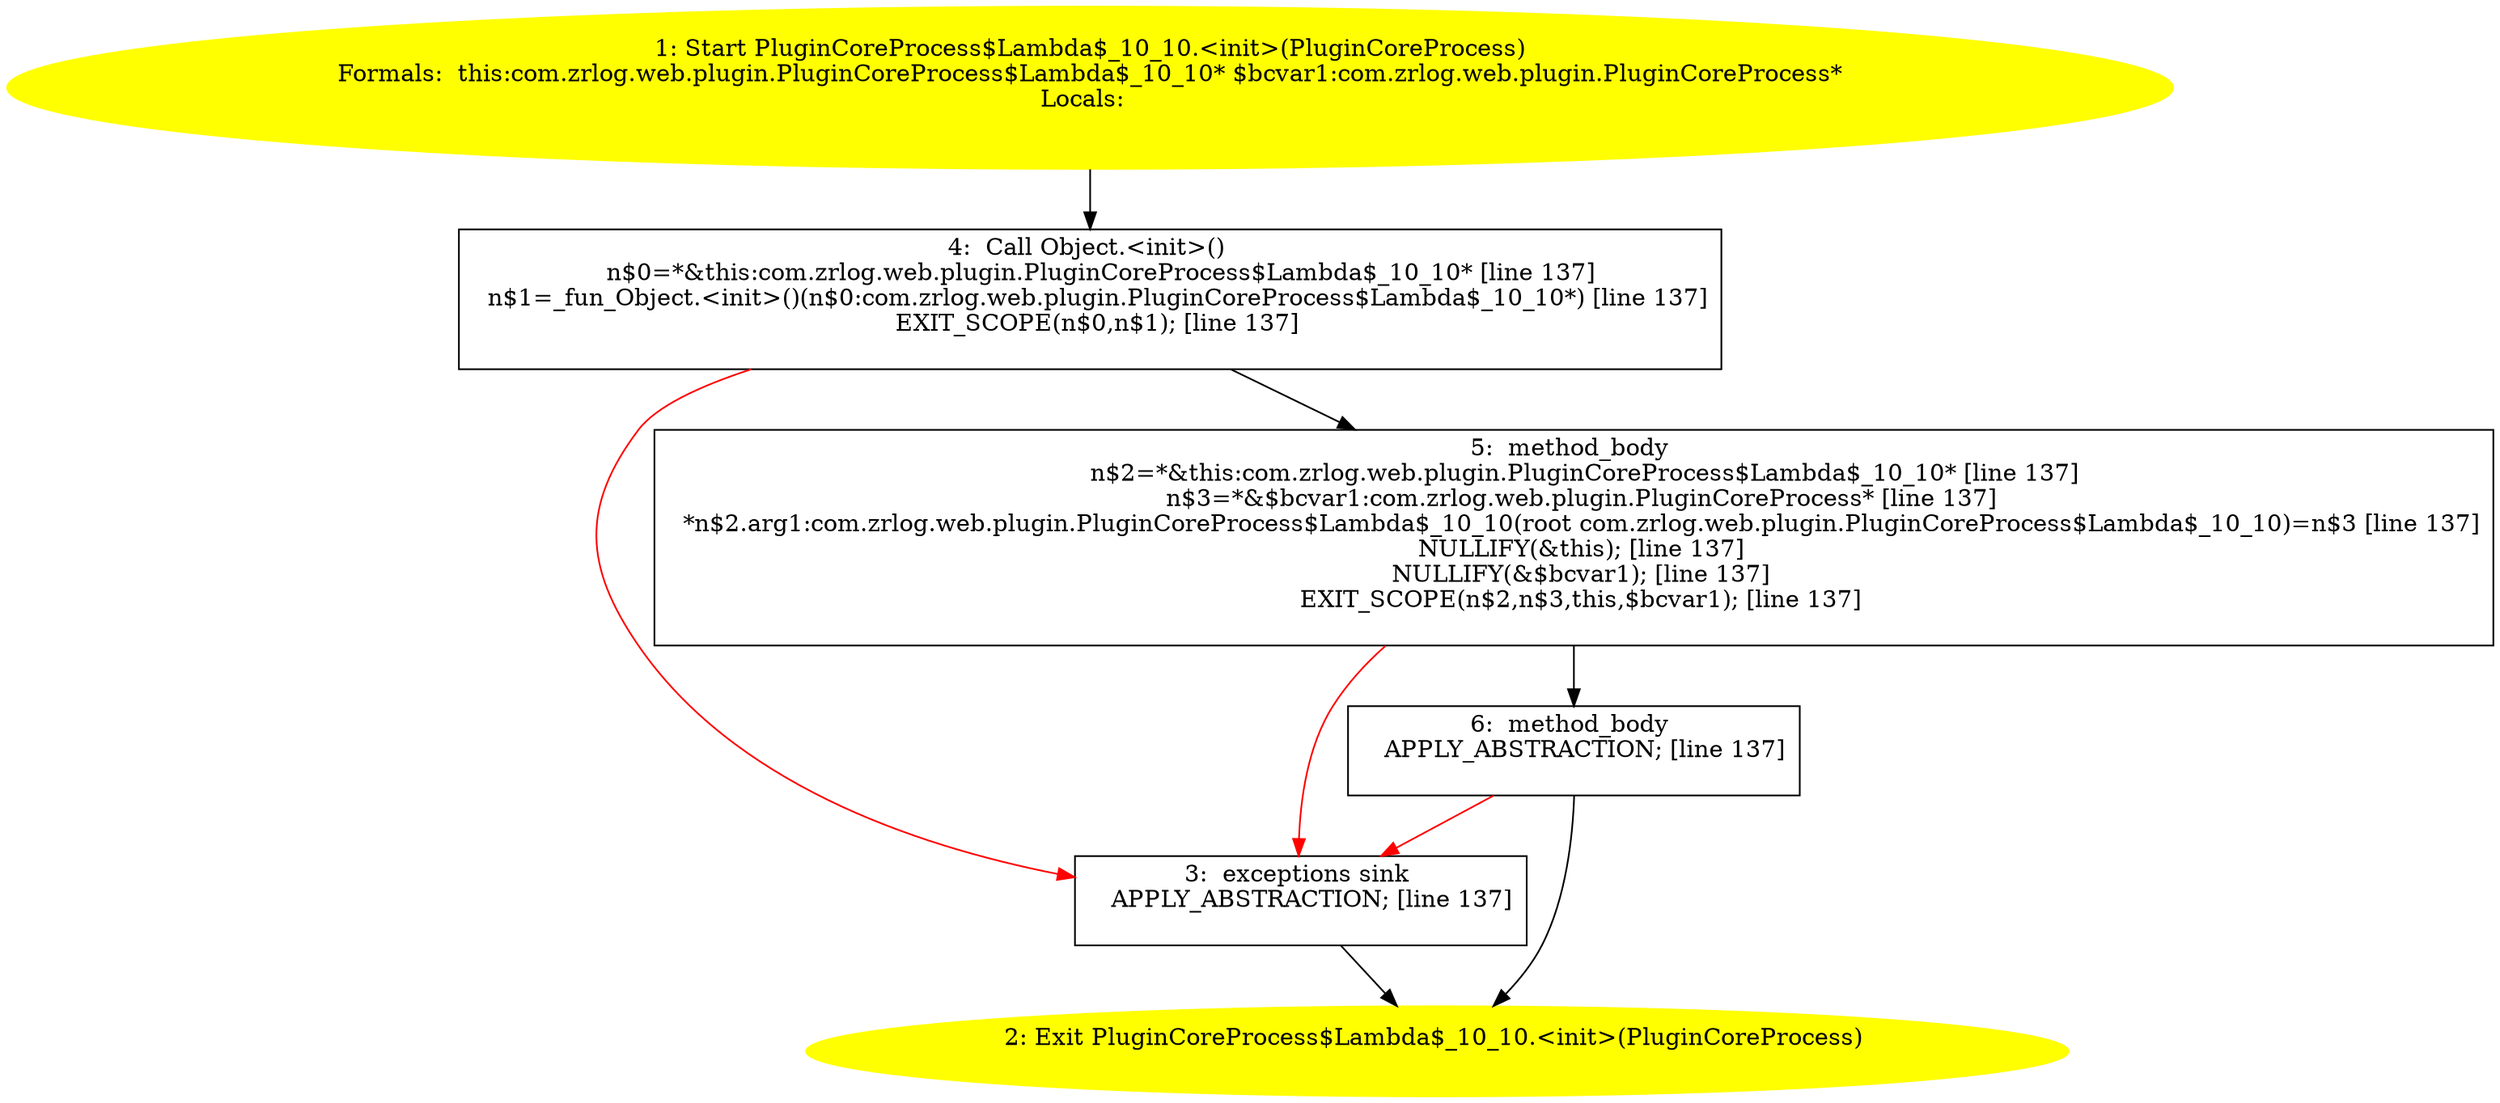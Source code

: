 /* @generated */
digraph cfg {
"com.zrlog.web.plugin.PluginCoreProcess$Lambda$_10_10.<init>(com.zrlog.web.plugin.PluginCoreProcess).ee09430d3de4b07e9bbb8d875aa613f2_1" [label="1: Start PluginCoreProcess$Lambda$_10_10.<init>(PluginCoreProcess)\nFormals:  this:com.zrlog.web.plugin.PluginCoreProcess$Lambda$_10_10* $bcvar1:com.zrlog.web.plugin.PluginCoreProcess*\nLocals:  \n  " color=yellow style=filled]
	

	 "com.zrlog.web.plugin.PluginCoreProcess$Lambda$_10_10.<init>(com.zrlog.web.plugin.PluginCoreProcess).ee09430d3de4b07e9bbb8d875aa613f2_1" -> "com.zrlog.web.plugin.PluginCoreProcess$Lambda$_10_10.<init>(com.zrlog.web.plugin.PluginCoreProcess).ee09430d3de4b07e9bbb8d875aa613f2_4" ;
"com.zrlog.web.plugin.PluginCoreProcess$Lambda$_10_10.<init>(com.zrlog.web.plugin.PluginCoreProcess).ee09430d3de4b07e9bbb8d875aa613f2_2" [label="2: Exit PluginCoreProcess$Lambda$_10_10.<init>(PluginCoreProcess) \n  " color=yellow style=filled]
	

"com.zrlog.web.plugin.PluginCoreProcess$Lambda$_10_10.<init>(com.zrlog.web.plugin.PluginCoreProcess).ee09430d3de4b07e9bbb8d875aa613f2_3" [label="3:  exceptions sink \n   APPLY_ABSTRACTION; [line 137]\n " shape="box"]
	

	 "com.zrlog.web.plugin.PluginCoreProcess$Lambda$_10_10.<init>(com.zrlog.web.plugin.PluginCoreProcess).ee09430d3de4b07e9bbb8d875aa613f2_3" -> "com.zrlog.web.plugin.PluginCoreProcess$Lambda$_10_10.<init>(com.zrlog.web.plugin.PluginCoreProcess).ee09430d3de4b07e9bbb8d875aa613f2_2" ;
"com.zrlog.web.plugin.PluginCoreProcess$Lambda$_10_10.<init>(com.zrlog.web.plugin.PluginCoreProcess).ee09430d3de4b07e9bbb8d875aa613f2_4" [label="4:  Call Object.<init>() \n   n$0=*&this:com.zrlog.web.plugin.PluginCoreProcess$Lambda$_10_10* [line 137]\n  n$1=_fun_Object.<init>()(n$0:com.zrlog.web.plugin.PluginCoreProcess$Lambda$_10_10*) [line 137]\n  EXIT_SCOPE(n$0,n$1); [line 137]\n " shape="box"]
	

	 "com.zrlog.web.plugin.PluginCoreProcess$Lambda$_10_10.<init>(com.zrlog.web.plugin.PluginCoreProcess).ee09430d3de4b07e9bbb8d875aa613f2_4" -> "com.zrlog.web.plugin.PluginCoreProcess$Lambda$_10_10.<init>(com.zrlog.web.plugin.PluginCoreProcess).ee09430d3de4b07e9bbb8d875aa613f2_5" ;
	 "com.zrlog.web.plugin.PluginCoreProcess$Lambda$_10_10.<init>(com.zrlog.web.plugin.PluginCoreProcess).ee09430d3de4b07e9bbb8d875aa613f2_4" -> "com.zrlog.web.plugin.PluginCoreProcess$Lambda$_10_10.<init>(com.zrlog.web.plugin.PluginCoreProcess).ee09430d3de4b07e9bbb8d875aa613f2_3" [color="red" ];
"com.zrlog.web.plugin.PluginCoreProcess$Lambda$_10_10.<init>(com.zrlog.web.plugin.PluginCoreProcess).ee09430d3de4b07e9bbb8d875aa613f2_5" [label="5:  method_body \n   n$2=*&this:com.zrlog.web.plugin.PluginCoreProcess$Lambda$_10_10* [line 137]\n  n$3=*&$bcvar1:com.zrlog.web.plugin.PluginCoreProcess* [line 137]\n  *n$2.arg1:com.zrlog.web.plugin.PluginCoreProcess$Lambda$_10_10(root com.zrlog.web.plugin.PluginCoreProcess$Lambda$_10_10)=n$3 [line 137]\n  NULLIFY(&this); [line 137]\n  NULLIFY(&$bcvar1); [line 137]\n  EXIT_SCOPE(n$2,n$3,this,$bcvar1); [line 137]\n " shape="box"]
	

	 "com.zrlog.web.plugin.PluginCoreProcess$Lambda$_10_10.<init>(com.zrlog.web.plugin.PluginCoreProcess).ee09430d3de4b07e9bbb8d875aa613f2_5" -> "com.zrlog.web.plugin.PluginCoreProcess$Lambda$_10_10.<init>(com.zrlog.web.plugin.PluginCoreProcess).ee09430d3de4b07e9bbb8d875aa613f2_6" ;
	 "com.zrlog.web.plugin.PluginCoreProcess$Lambda$_10_10.<init>(com.zrlog.web.plugin.PluginCoreProcess).ee09430d3de4b07e9bbb8d875aa613f2_5" -> "com.zrlog.web.plugin.PluginCoreProcess$Lambda$_10_10.<init>(com.zrlog.web.plugin.PluginCoreProcess).ee09430d3de4b07e9bbb8d875aa613f2_3" [color="red" ];
"com.zrlog.web.plugin.PluginCoreProcess$Lambda$_10_10.<init>(com.zrlog.web.plugin.PluginCoreProcess).ee09430d3de4b07e9bbb8d875aa613f2_6" [label="6:  method_body \n   APPLY_ABSTRACTION; [line 137]\n " shape="box"]
	

	 "com.zrlog.web.plugin.PluginCoreProcess$Lambda$_10_10.<init>(com.zrlog.web.plugin.PluginCoreProcess).ee09430d3de4b07e9bbb8d875aa613f2_6" -> "com.zrlog.web.plugin.PluginCoreProcess$Lambda$_10_10.<init>(com.zrlog.web.plugin.PluginCoreProcess).ee09430d3de4b07e9bbb8d875aa613f2_2" ;
	 "com.zrlog.web.plugin.PluginCoreProcess$Lambda$_10_10.<init>(com.zrlog.web.plugin.PluginCoreProcess).ee09430d3de4b07e9bbb8d875aa613f2_6" -> "com.zrlog.web.plugin.PluginCoreProcess$Lambda$_10_10.<init>(com.zrlog.web.plugin.PluginCoreProcess).ee09430d3de4b07e9bbb8d875aa613f2_3" [color="red" ];
}
